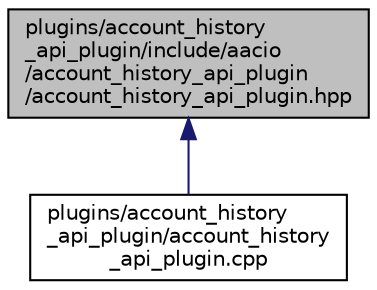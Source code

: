 digraph "plugins/account_history_api_plugin/include/aacio/account_history_api_plugin/account_history_api_plugin.hpp"
{
  edge [fontname="Helvetica",fontsize="10",labelfontname="Helvetica",labelfontsize="10"];
  node [fontname="Helvetica",fontsize="10",shape=record];
  Node192 [label="plugins/account_history\l_api_plugin/include/aacio\l/account_history_api_plugin\l/account_history_api_plugin.hpp",height=0.2,width=0.4,color="black", fillcolor="grey75", style="filled", fontcolor="black"];
  Node192 -> Node193 [dir="back",color="midnightblue",fontsize="10",style="solid",fontname="Helvetica"];
  Node193 [label="plugins/account_history\l_api_plugin/account_history\l_api_plugin.cpp",height=0.2,width=0.4,color="black", fillcolor="white", style="filled",URL="$account__history__api__plugin_8cpp.html"];
}
